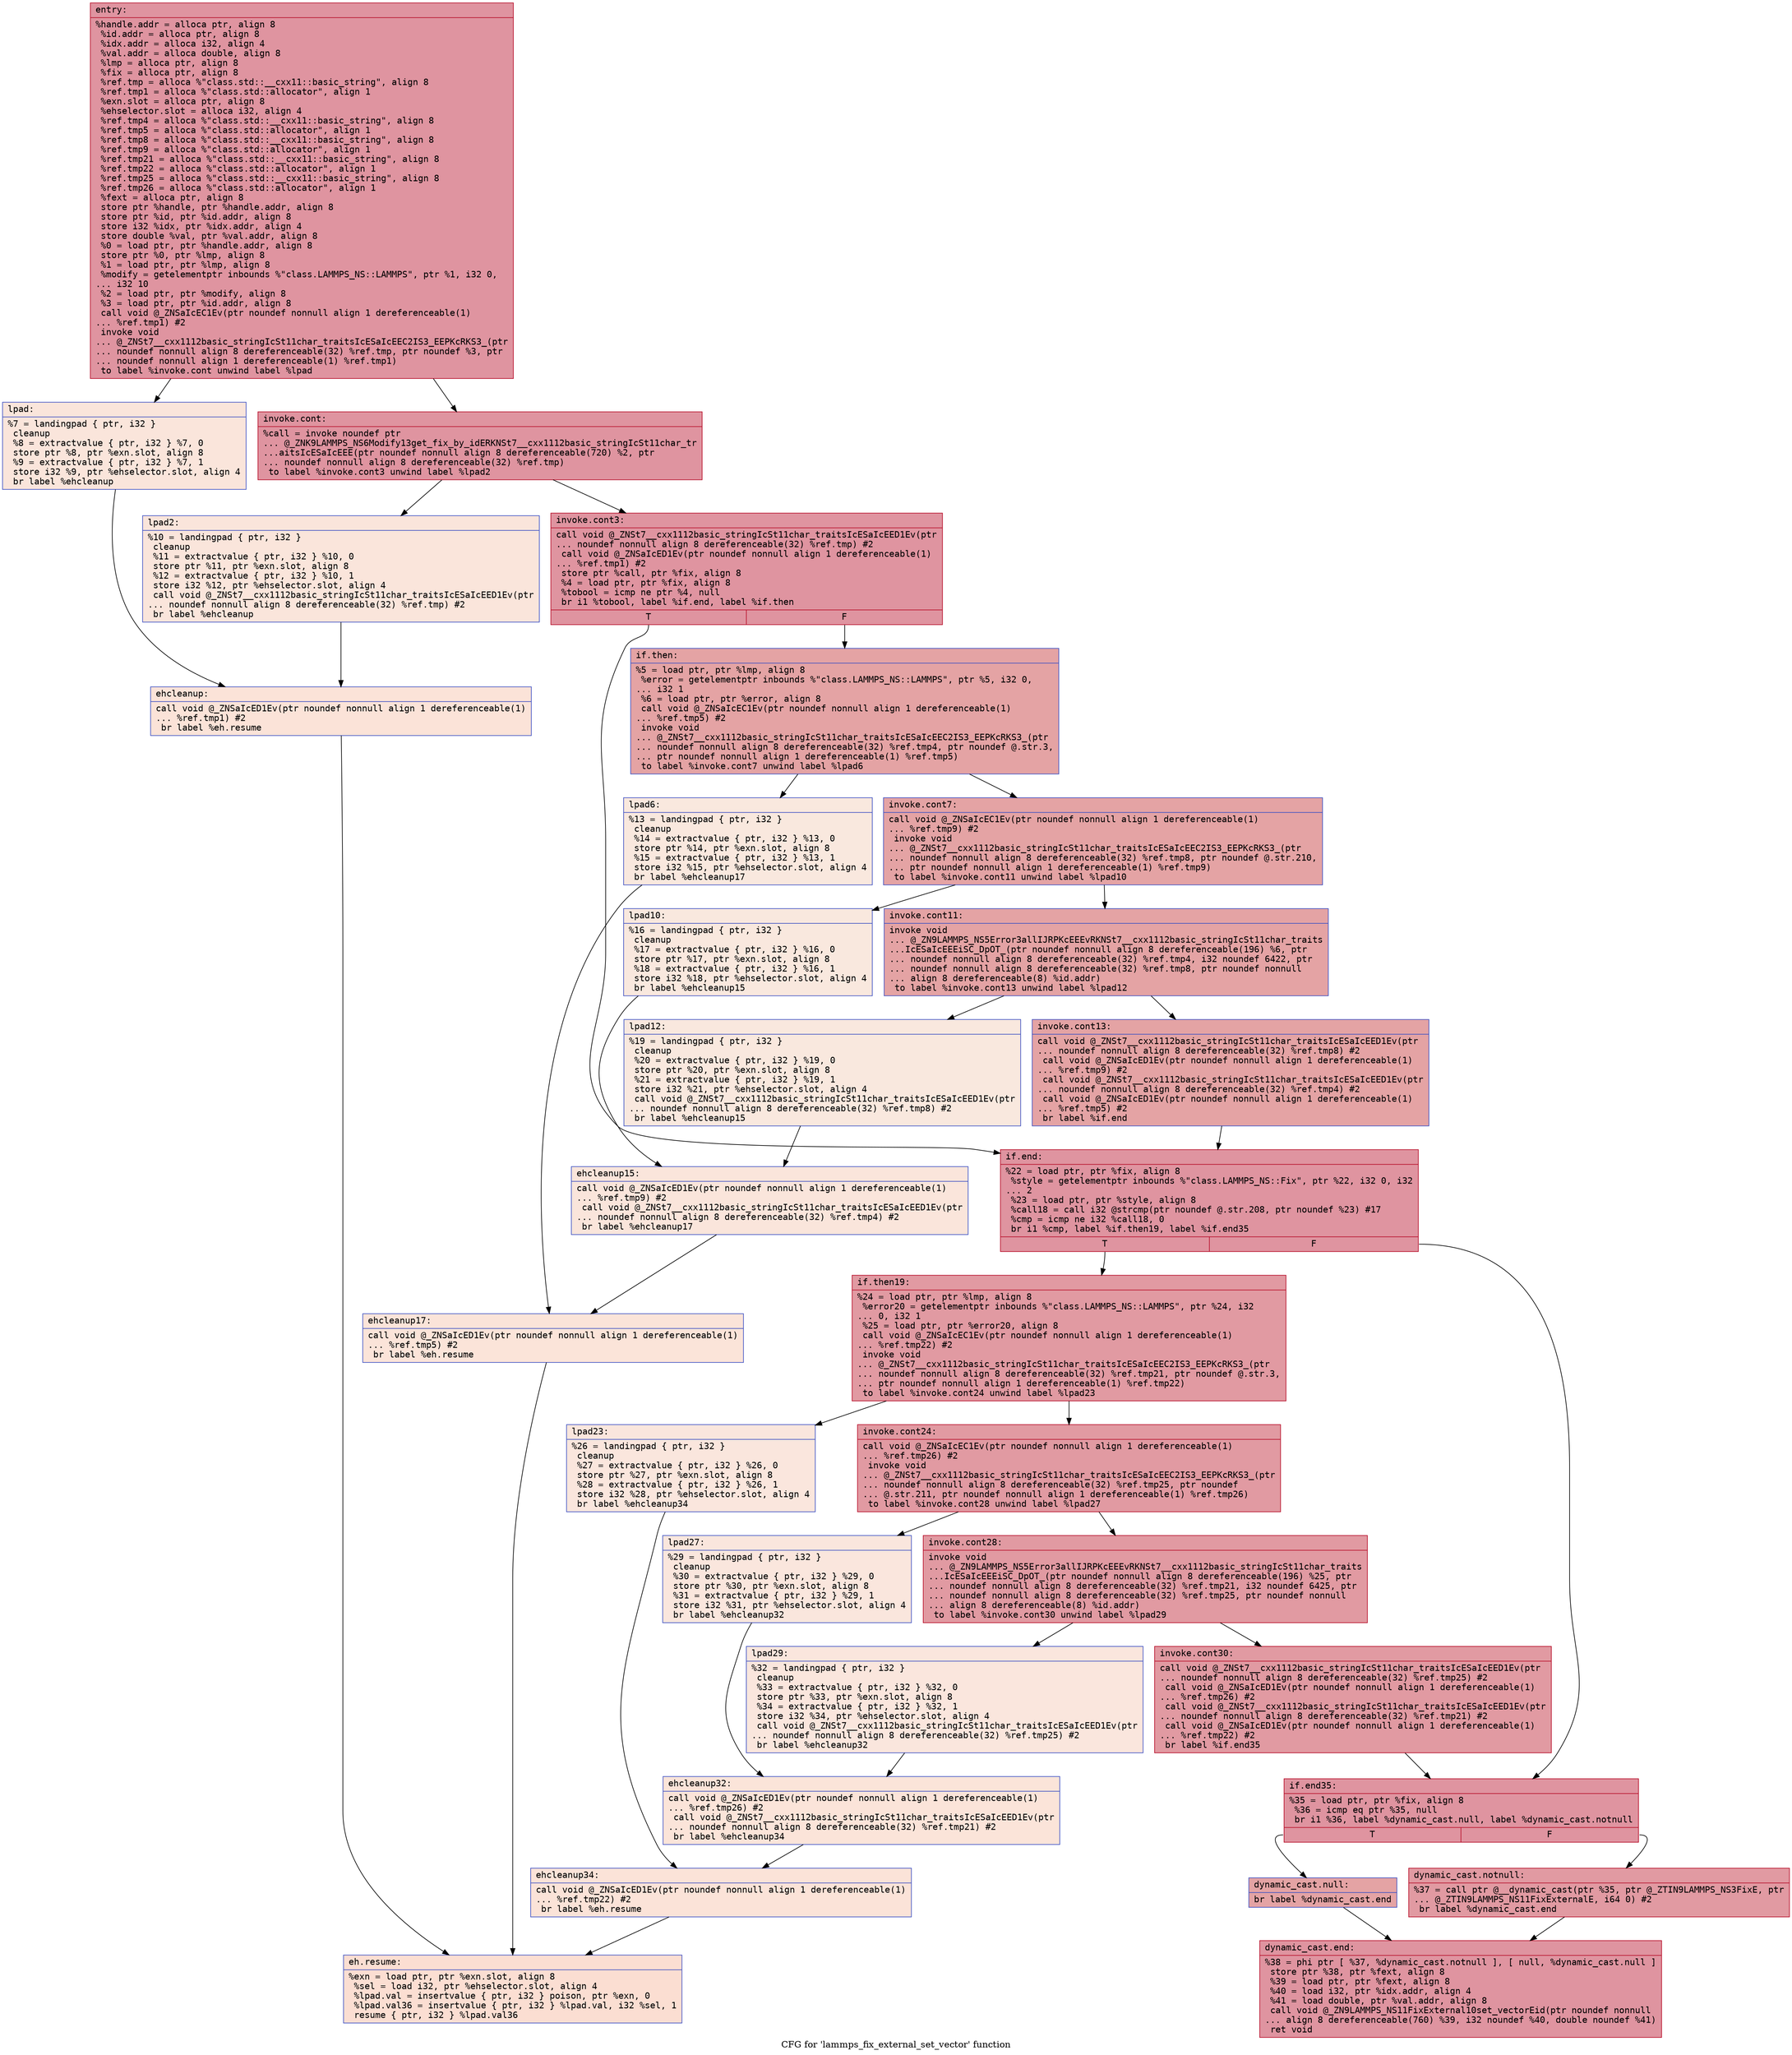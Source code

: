 digraph "CFG for 'lammps_fix_external_set_vector' function" {
	label="CFG for 'lammps_fix_external_set_vector' function";

	Node0x55bdf8182bb0 [shape=record,color="#b70d28ff", style=filled, fillcolor="#b70d2870" fontname="Courier",label="{entry:\l|  %handle.addr = alloca ptr, align 8\l  %id.addr = alloca ptr, align 8\l  %idx.addr = alloca i32, align 4\l  %val.addr = alloca double, align 8\l  %lmp = alloca ptr, align 8\l  %fix = alloca ptr, align 8\l  %ref.tmp = alloca %\"class.std::__cxx11::basic_string\", align 8\l  %ref.tmp1 = alloca %\"class.std::allocator\", align 1\l  %exn.slot = alloca ptr, align 8\l  %ehselector.slot = alloca i32, align 4\l  %ref.tmp4 = alloca %\"class.std::__cxx11::basic_string\", align 8\l  %ref.tmp5 = alloca %\"class.std::allocator\", align 1\l  %ref.tmp8 = alloca %\"class.std::__cxx11::basic_string\", align 8\l  %ref.tmp9 = alloca %\"class.std::allocator\", align 1\l  %ref.tmp21 = alloca %\"class.std::__cxx11::basic_string\", align 8\l  %ref.tmp22 = alloca %\"class.std::allocator\", align 1\l  %ref.tmp25 = alloca %\"class.std::__cxx11::basic_string\", align 8\l  %ref.tmp26 = alloca %\"class.std::allocator\", align 1\l  %fext = alloca ptr, align 8\l  store ptr %handle, ptr %handle.addr, align 8\l  store ptr %id, ptr %id.addr, align 8\l  store i32 %idx, ptr %idx.addr, align 4\l  store double %val, ptr %val.addr, align 8\l  %0 = load ptr, ptr %handle.addr, align 8\l  store ptr %0, ptr %lmp, align 8\l  %1 = load ptr, ptr %lmp, align 8\l  %modify = getelementptr inbounds %\"class.LAMMPS_NS::LAMMPS\", ptr %1, i32 0,\l... i32 10\l  %2 = load ptr, ptr %modify, align 8\l  %3 = load ptr, ptr %id.addr, align 8\l  call void @_ZNSaIcEC1Ev(ptr noundef nonnull align 1 dereferenceable(1)\l... %ref.tmp1) #2\l  invoke void\l... @_ZNSt7__cxx1112basic_stringIcSt11char_traitsIcESaIcEEC2IS3_EEPKcRKS3_(ptr\l... noundef nonnull align 8 dereferenceable(32) %ref.tmp, ptr noundef %3, ptr\l... noundef nonnull align 1 dereferenceable(1) %ref.tmp1)\l          to label %invoke.cont unwind label %lpad\l}"];
	Node0x55bdf8182bb0 -> Node0x55bdf81841b0[tooltip="entry -> invoke.cont\nProbability 100.00%" ];
	Node0x55bdf8182bb0 -> Node0x55bdf8184230[tooltip="entry -> lpad\nProbability 0.00%" ];
	Node0x55bdf81841b0 [shape=record,color="#b70d28ff", style=filled, fillcolor="#b70d2870" fontname="Courier",label="{invoke.cont:\l|  %call = invoke noundef ptr\l... @_ZNK9LAMMPS_NS6Modify13get_fix_by_idERKNSt7__cxx1112basic_stringIcSt11char_tr\l...aitsIcESaIcEEE(ptr noundef nonnull align 8 dereferenceable(720) %2, ptr\l... noundef nonnull align 8 dereferenceable(32) %ref.tmp)\l          to label %invoke.cont3 unwind label %lpad2\l}"];
	Node0x55bdf81841b0 -> Node0x55bdf8184160[tooltip="invoke.cont -> invoke.cont3\nProbability 100.00%" ];
	Node0x55bdf81841b0 -> Node0x55bdf8184530[tooltip="invoke.cont -> lpad2\nProbability 0.00%" ];
	Node0x55bdf8184160 [shape=record,color="#b70d28ff", style=filled, fillcolor="#b70d2870" fontname="Courier",label="{invoke.cont3:\l|  call void @_ZNSt7__cxx1112basic_stringIcSt11char_traitsIcESaIcEED1Ev(ptr\l... noundef nonnull align 8 dereferenceable(32) %ref.tmp) #2\l  call void @_ZNSaIcED1Ev(ptr noundef nonnull align 1 dereferenceable(1)\l... %ref.tmp1) #2\l  store ptr %call, ptr %fix, align 8\l  %4 = load ptr, ptr %fix, align 8\l  %tobool = icmp ne ptr %4, null\l  br i1 %tobool, label %if.end, label %if.then\l|{<s0>T|<s1>F}}"];
	Node0x55bdf8184160:s0 -> Node0x55bdf8184b90[tooltip="invoke.cont3 -> if.end\nProbability 62.50%" ];
	Node0x55bdf8184160:s1 -> Node0x55bdf8184c00[tooltip="invoke.cont3 -> if.then\nProbability 37.50%" ];
	Node0x55bdf8184c00 [shape=record,color="#3d50c3ff", style=filled, fillcolor="#c32e3170" fontname="Courier",label="{if.then:\l|  %5 = load ptr, ptr %lmp, align 8\l  %error = getelementptr inbounds %\"class.LAMMPS_NS::LAMMPS\", ptr %5, i32 0,\l... i32 1\l  %6 = load ptr, ptr %error, align 8\l  call void @_ZNSaIcEC1Ev(ptr noundef nonnull align 1 dereferenceable(1)\l... %ref.tmp5) #2\l  invoke void\l... @_ZNSt7__cxx1112basic_stringIcSt11char_traitsIcESaIcEEC2IS3_EEPKcRKS3_(ptr\l... noundef nonnull align 8 dereferenceable(32) %ref.tmp4, ptr noundef @.str.3,\l... ptr noundef nonnull align 1 dereferenceable(1) %ref.tmp5)\l          to label %invoke.cont7 unwind label %lpad6\l}"];
	Node0x55bdf8184c00 -> Node0x55bdf81850e0[tooltip="if.then -> invoke.cont7\nProbability 100.00%" ];
	Node0x55bdf8184c00 -> Node0x55bdf8185160[tooltip="if.then -> lpad6\nProbability 0.00%" ];
	Node0x55bdf81850e0 [shape=record,color="#3d50c3ff", style=filled, fillcolor="#c32e3170" fontname="Courier",label="{invoke.cont7:\l|  call void @_ZNSaIcEC1Ev(ptr noundef nonnull align 1 dereferenceable(1)\l... %ref.tmp9) #2\l  invoke void\l... @_ZNSt7__cxx1112basic_stringIcSt11char_traitsIcESaIcEEC2IS3_EEPKcRKS3_(ptr\l... noundef nonnull align 8 dereferenceable(32) %ref.tmp8, ptr noundef @.str.210,\l... ptr noundef nonnull align 1 dereferenceable(1) %ref.tmp9)\l          to label %invoke.cont11 unwind label %lpad10\l}"];
	Node0x55bdf81850e0 -> Node0x55bdf81854e0[tooltip="invoke.cont7 -> invoke.cont11\nProbability 100.00%" ];
	Node0x55bdf81850e0 -> Node0x55bdf8185530[tooltip="invoke.cont7 -> lpad10\nProbability 0.00%" ];
	Node0x55bdf81854e0 [shape=record,color="#3d50c3ff", style=filled, fillcolor="#c32e3170" fontname="Courier",label="{invoke.cont11:\l|  invoke void\l... @_ZN9LAMMPS_NS5Error3allIJRPKcEEEvRKNSt7__cxx1112basic_stringIcSt11char_traits\l...IcESaIcEEEiSC_DpOT_(ptr noundef nonnull align 8 dereferenceable(196) %6, ptr\l... noundef nonnull align 8 dereferenceable(32) %ref.tmp4, i32 noundef 6422, ptr\l... noundef nonnull align 8 dereferenceable(32) %ref.tmp8, ptr noundef nonnull\l... align 8 dereferenceable(8) %id.addr)\l          to label %invoke.cont13 unwind label %lpad12\l}"];
	Node0x55bdf81854e0 -> Node0x55bdf8185490[tooltip="invoke.cont11 -> invoke.cont13\nProbability 100.00%" ];
	Node0x55bdf81854e0 -> Node0x55bdf81857f0[tooltip="invoke.cont11 -> lpad12\nProbability 0.00%" ];
	Node0x55bdf8185490 [shape=record,color="#3d50c3ff", style=filled, fillcolor="#c32e3170" fontname="Courier",label="{invoke.cont13:\l|  call void @_ZNSt7__cxx1112basic_stringIcSt11char_traitsIcESaIcEED1Ev(ptr\l... noundef nonnull align 8 dereferenceable(32) %ref.tmp8) #2\l  call void @_ZNSaIcED1Ev(ptr noundef nonnull align 1 dereferenceable(1)\l... %ref.tmp9) #2\l  call void @_ZNSt7__cxx1112basic_stringIcSt11char_traitsIcESaIcEED1Ev(ptr\l... noundef nonnull align 8 dereferenceable(32) %ref.tmp4) #2\l  call void @_ZNSaIcED1Ev(ptr noundef nonnull align 1 dereferenceable(1)\l... %ref.tmp5) #2\l  br label %if.end\l}"];
	Node0x55bdf8185490 -> Node0x55bdf8184b90[tooltip="invoke.cont13 -> if.end\nProbability 100.00%" ];
	Node0x55bdf8184230 [shape=record,color="#3d50c3ff", style=filled, fillcolor="#f4c5ad70" fontname="Courier",label="{lpad:\l|  %7 = landingpad \{ ptr, i32 \}\l          cleanup\l  %8 = extractvalue \{ ptr, i32 \} %7, 0\l  store ptr %8, ptr %exn.slot, align 8\l  %9 = extractvalue \{ ptr, i32 \} %7, 1\l  store i32 %9, ptr %ehselector.slot, align 4\l  br label %ehcleanup\l}"];
	Node0x55bdf8184230 -> Node0x55bdf8186120[tooltip="lpad -> ehcleanup\nProbability 100.00%" ];
	Node0x55bdf8184530 [shape=record,color="#3d50c3ff", style=filled, fillcolor="#f4c5ad70" fontname="Courier",label="{lpad2:\l|  %10 = landingpad \{ ptr, i32 \}\l          cleanup\l  %11 = extractvalue \{ ptr, i32 \} %10, 0\l  store ptr %11, ptr %exn.slot, align 8\l  %12 = extractvalue \{ ptr, i32 \} %10, 1\l  store i32 %12, ptr %ehselector.slot, align 4\l  call void @_ZNSt7__cxx1112basic_stringIcSt11char_traitsIcESaIcEED1Ev(ptr\l... noundef nonnull align 8 dereferenceable(32) %ref.tmp) #2\l  br label %ehcleanup\l}"];
	Node0x55bdf8184530 -> Node0x55bdf8186120[tooltip="lpad2 -> ehcleanup\nProbability 100.00%" ];
	Node0x55bdf8186120 [shape=record,color="#3d50c3ff", style=filled, fillcolor="#f6bfa670" fontname="Courier",label="{ehcleanup:\l|  call void @_ZNSaIcED1Ev(ptr noundef nonnull align 1 dereferenceable(1)\l... %ref.tmp1) #2\l  br label %eh.resume\l}"];
	Node0x55bdf8186120 -> Node0x55bdf81866d0[tooltip="ehcleanup -> eh.resume\nProbability 100.00%" ];
	Node0x55bdf8185160 [shape=record,color="#3d50c3ff", style=filled, fillcolor="#f2cab570" fontname="Courier",label="{lpad6:\l|  %13 = landingpad \{ ptr, i32 \}\l          cleanup\l  %14 = extractvalue \{ ptr, i32 \} %13, 0\l  store ptr %14, ptr %exn.slot, align 8\l  %15 = extractvalue \{ ptr, i32 \} %13, 1\l  store i32 %15, ptr %ehselector.slot, align 4\l  br label %ehcleanup17\l}"];
	Node0x55bdf8185160 -> Node0x55bdf8186a20[tooltip="lpad6 -> ehcleanup17\nProbability 100.00%" ];
	Node0x55bdf8185530 [shape=record,color="#3d50c3ff", style=filled, fillcolor="#f2cab570" fontname="Courier",label="{lpad10:\l|  %16 = landingpad \{ ptr, i32 \}\l          cleanup\l  %17 = extractvalue \{ ptr, i32 \} %16, 0\l  store ptr %17, ptr %exn.slot, align 8\l  %18 = extractvalue \{ ptr, i32 \} %16, 1\l  store i32 %18, ptr %ehselector.slot, align 4\l  br label %ehcleanup15\l}"];
	Node0x55bdf8185530 -> Node0x55bdf8186df0[tooltip="lpad10 -> ehcleanup15\nProbability 100.00%" ];
	Node0x55bdf81857f0 [shape=record,color="#3d50c3ff", style=filled, fillcolor="#f2cab570" fontname="Courier",label="{lpad12:\l|  %19 = landingpad \{ ptr, i32 \}\l          cleanup\l  %20 = extractvalue \{ ptr, i32 \} %19, 0\l  store ptr %20, ptr %exn.slot, align 8\l  %21 = extractvalue \{ ptr, i32 \} %19, 1\l  store i32 %21, ptr %ehselector.slot, align 4\l  call void @_ZNSt7__cxx1112basic_stringIcSt11char_traitsIcESaIcEED1Ev(ptr\l... noundef nonnull align 8 dereferenceable(32) %ref.tmp8) #2\l  br label %ehcleanup15\l}"];
	Node0x55bdf81857f0 -> Node0x55bdf8186df0[tooltip="lpad12 -> ehcleanup15\nProbability 100.00%" ];
	Node0x55bdf8186df0 [shape=record,color="#3d50c3ff", style=filled, fillcolor="#f4c5ad70" fontname="Courier",label="{ehcleanup15:\l|  call void @_ZNSaIcED1Ev(ptr noundef nonnull align 1 dereferenceable(1)\l... %ref.tmp9) #2\l  call void @_ZNSt7__cxx1112basic_stringIcSt11char_traitsIcESaIcEED1Ev(ptr\l... noundef nonnull align 8 dereferenceable(32) %ref.tmp4) #2\l  br label %ehcleanup17\l}"];
	Node0x55bdf8186df0 -> Node0x55bdf8186a20[tooltip="ehcleanup15 -> ehcleanup17\nProbability 100.00%" ];
	Node0x55bdf8186a20 [shape=record,color="#3d50c3ff", style=filled, fillcolor="#f5c1a970" fontname="Courier",label="{ehcleanup17:\l|  call void @_ZNSaIcED1Ev(ptr noundef nonnull align 1 dereferenceable(1)\l... %ref.tmp5) #2\l  br label %eh.resume\l}"];
	Node0x55bdf8186a20 -> Node0x55bdf81866d0[tooltip="ehcleanup17 -> eh.resume\nProbability 100.00%" ];
	Node0x55bdf8184b90 [shape=record,color="#b70d28ff", style=filled, fillcolor="#b70d2870" fontname="Courier",label="{if.end:\l|  %22 = load ptr, ptr %fix, align 8\l  %style = getelementptr inbounds %\"class.LAMMPS_NS::Fix\", ptr %22, i32 0, i32\l... 2\l  %23 = load ptr, ptr %style, align 8\l  %call18 = call i32 @strcmp(ptr noundef @.str.208, ptr noundef %23) #17\l  %cmp = icmp ne i32 %call18, 0\l  br i1 %cmp, label %if.then19, label %if.end35\l|{<s0>T|<s1>F}}"];
	Node0x55bdf8184b90:s0 -> Node0x55bdf8187b30[tooltip="if.end -> if.then19\nProbability 62.50%" ];
	Node0x55bdf8184b90:s1 -> Node0x55bdf8187b80[tooltip="if.end -> if.end35\nProbability 37.50%" ];
	Node0x55bdf8187b30 [shape=record,color="#b70d28ff", style=filled, fillcolor="#bb1b2c70" fontname="Courier",label="{if.then19:\l|  %24 = load ptr, ptr %lmp, align 8\l  %error20 = getelementptr inbounds %\"class.LAMMPS_NS::LAMMPS\", ptr %24, i32\l... 0, i32 1\l  %25 = load ptr, ptr %error20, align 8\l  call void @_ZNSaIcEC1Ev(ptr noundef nonnull align 1 dereferenceable(1)\l... %ref.tmp22) #2\l  invoke void\l... @_ZNSt7__cxx1112basic_stringIcSt11char_traitsIcESaIcEEC2IS3_EEPKcRKS3_(ptr\l... noundef nonnull align 8 dereferenceable(32) %ref.tmp21, ptr noundef @.str.3,\l... ptr noundef nonnull align 1 dereferenceable(1) %ref.tmp22)\l          to label %invoke.cont24 unwind label %lpad23\l}"];
	Node0x55bdf8187b30 -> Node0x55bdf8188310[tooltip="if.then19 -> invoke.cont24\nProbability 100.00%" ];
	Node0x55bdf8187b30 -> Node0x55bdf8188390[tooltip="if.then19 -> lpad23\nProbability 0.00%" ];
	Node0x55bdf8188310 [shape=record,color="#b70d28ff", style=filled, fillcolor="#bb1b2c70" fontname="Courier",label="{invoke.cont24:\l|  call void @_ZNSaIcEC1Ev(ptr noundef nonnull align 1 dereferenceable(1)\l... %ref.tmp26) #2\l  invoke void\l... @_ZNSt7__cxx1112basic_stringIcSt11char_traitsIcESaIcEEC2IS3_EEPKcRKS3_(ptr\l... noundef nonnull align 8 dereferenceable(32) %ref.tmp25, ptr noundef\l... @.str.211, ptr noundef nonnull align 1 dereferenceable(1) %ref.tmp26)\l          to label %invoke.cont28 unwind label %lpad27\l}"];
	Node0x55bdf8188310 -> Node0x55bdf81886b0[tooltip="invoke.cont24 -> invoke.cont28\nProbability 100.00%" ];
	Node0x55bdf8188310 -> Node0x55bdf8188700[tooltip="invoke.cont24 -> lpad27\nProbability 0.00%" ];
	Node0x55bdf81886b0 [shape=record,color="#b70d28ff", style=filled, fillcolor="#bb1b2c70" fontname="Courier",label="{invoke.cont28:\l|  invoke void\l... @_ZN9LAMMPS_NS5Error3allIJRPKcEEEvRKNSt7__cxx1112basic_stringIcSt11char_traits\l...IcESaIcEEEiSC_DpOT_(ptr noundef nonnull align 8 dereferenceable(196) %25, ptr\l... noundef nonnull align 8 dereferenceable(32) %ref.tmp21, i32 noundef 6425, ptr\l... noundef nonnull align 8 dereferenceable(32) %ref.tmp25, ptr noundef nonnull\l... align 8 dereferenceable(8) %id.addr)\l          to label %invoke.cont30 unwind label %lpad29\l}"];
	Node0x55bdf81886b0 -> Node0x55bdf8188660[tooltip="invoke.cont28 -> invoke.cont30\nProbability 100.00%" ];
	Node0x55bdf81886b0 -> Node0x55bdf8188a30[tooltip="invoke.cont28 -> lpad29\nProbability 0.00%" ];
	Node0x55bdf8188660 [shape=record,color="#b70d28ff", style=filled, fillcolor="#bb1b2c70" fontname="Courier",label="{invoke.cont30:\l|  call void @_ZNSt7__cxx1112basic_stringIcSt11char_traitsIcESaIcEED1Ev(ptr\l... noundef nonnull align 8 dereferenceable(32) %ref.tmp25) #2\l  call void @_ZNSaIcED1Ev(ptr noundef nonnull align 1 dereferenceable(1)\l... %ref.tmp26) #2\l  call void @_ZNSt7__cxx1112basic_stringIcSt11char_traitsIcESaIcEED1Ev(ptr\l... noundef nonnull align 8 dereferenceable(32) %ref.tmp21) #2\l  call void @_ZNSaIcED1Ev(ptr noundef nonnull align 1 dereferenceable(1)\l... %ref.tmp22) #2\l  br label %if.end35\l}"];
	Node0x55bdf8188660 -> Node0x55bdf8187b80[tooltip="invoke.cont30 -> if.end35\nProbability 100.00%" ];
	Node0x55bdf8188390 [shape=record,color="#3d50c3ff", style=filled, fillcolor="#f3c7b170" fontname="Courier",label="{lpad23:\l|  %26 = landingpad \{ ptr, i32 \}\l          cleanup\l  %27 = extractvalue \{ ptr, i32 \} %26, 0\l  store ptr %27, ptr %exn.slot, align 8\l  %28 = extractvalue \{ ptr, i32 \} %26, 1\l  store i32 %28, ptr %ehselector.slot, align 4\l  br label %ehcleanup34\l}"];
	Node0x55bdf8188390 -> Node0x55bdf81893d0[tooltip="lpad23 -> ehcleanup34\nProbability 100.00%" ];
	Node0x55bdf8188700 [shape=record,color="#3d50c3ff", style=filled, fillcolor="#f3c7b170" fontname="Courier",label="{lpad27:\l|  %29 = landingpad \{ ptr, i32 \}\l          cleanup\l  %30 = extractvalue \{ ptr, i32 \} %29, 0\l  store ptr %30, ptr %exn.slot, align 8\l  %31 = extractvalue \{ ptr, i32 \} %29, 1\l  store i32 %31, ptr %ehselector.slot, align 4\l  br label %ehcleanup32\l}"];
	Node0x55bdf8188700 -> Node0x55bdf81896d0[tooltip="lpad27 -> ehcleanup32\nProbability 100.00%" ];
	Node0x55bdf8188a30 [shape=record,color="#3d50c3ff", style=filled, fillcolor="#f3c7b170" fontname="Courier",label="{lpad29:\l|  %32 = landingpad \{ ptr, i32 \}\l          cleanup\l  %33 = extractvalue \{ ptr, i32 \} %32, 0\l  store ptr %33, ptr %exn.slot, align 8\l  %34 = extractvalue \{ ptr, i32 \} %32, 1\l  store i32 %34, ptr %ehselector.slot, align 4\l  call void @_ZNSt7__cxx1112basic_stringIcSt11char_traitsIcESaIcEED1Ev(ptr\l... noundef nonnull align 8 dereferenceable(32) %ref.tmp25) #2\l  br label %ehcleanup32\l}"];
	Node0x55bdf8188a30 -> Node0x55bdf81896d0[tooltip="lpad29 -> ehcleanup32\nProbability 100.00%" ];
	Node0x55bdf81896d0 [shape=record,color="#3d50c3ff", style=filled, fillcolor="#f5c1a970" fontname="Courier",label="{ehcleanup32:\l|  call void @_ZNSaIcED1Ev(ptr noundef nonnull align 1 dereferenceable(1)\l... %ref.tmp26) #2\l  call void @_ZNSt7__cxx1112basic_stringIcSt11char_traitsIcESaIcEED1Ev(ptr\l... noundef nonnull align 8 dereferenceable(32) %ref.tmp21) #2\l  br label %ehcleanup34\l}"];
	Node0x55bdf81896d0 -> Node0x55bdf81893d0[tooltip="ehcleanup32 -> ehcleanup34\nProbability 100.00%" ];
	Node0x55bdf81893d0 [shape=record,color="#3d50c3ff", style=filled, fillcolor="#f6bfa670" fontname="Courier",label="{ehcleanup34:\l|  call void @_ZNSaIcED1Ev(ptr noundef nonnull align 1 dereferenceable(1)\l... %ref.tmp22) #2\l  br label %eh.resume\l}"];
	Node0x55bdf81893d0 -> Node0x55bdf81866d0[tooltip="ehcleanup34 -> eh.resume\nProbability 100.00%" ];
	Node0x55bdf8187b80 [shape=record,color="#b70d28ff", style=filled, fillcolor="#b70d2870" fontname="Courier",label="{if.end35:\l|  %35 = load ptr, ptr %fix, align 8\l  %36 = icmp eq ptr %35, null\l  br i1 %36, label %dynamic_cast.null, label %dynamic_cast.notnull\l|{<s0>T|<s1>F}}"];
	Node0x55bdf8187b80:s0 -> Node0x55bdf818a160[tooltip="if.end35 -> dynamic_cast.null\nProbability 37.50%" ];
	Node0x55bdf8187b80:s1 -> Node0x55bdf818a1e0[tooltip="if.end35 -> dynamic_cast.notnull\nProbability 62.50%" ];
	Node0x55bdf818a1e0 [shape=record,color="#b70d28ff", style=filled, fillcolor="#bb1b2c70" fontname="Courier",label="{dynamic_cast.notnull:\l|  %37 = call ptr @__dynamic_cast(ptr %35, ptr @_ZTIN9LAMMPS_NS3FixE, ptr\l... @_ZTIN9LAMMPS_NS11FixExternalE, i64 0) #2\l  br label %dynamic_cast.end\l}"];
	Node0x55bdf818a1e0 -> Node0x55bdf818a520[tooltip="dynamic_cast.notnull -> dynamic_cast.end\nProbability 100.00%" ];
	Node0x55bdf818a160 [shape=record,color="#3d50c3ff", style=filled, fillcolor="#c32e3170" fontname="Courier",label="{dynamic_cast.null:\l|  br label %dynamic_cast.end\l}"];
	Node0x55bdf818a160 -> Node0x55bdf818a520[tooltip="dynamic_cast.null -> dynamic_cast.end\nProbability 100.00%" ];
	Node0x55bdf818a520 [shape=record,color="#b70d28ff", style=filled, fillcolor="#b70d2870" fontname="Courier",label="{dynamic_cast.end:\l|  %38 = phi ptr [ %37, %dynamic_cast.notnull ], [ null, %dynamic_cast.null ]\l  store ptr %38, ptr %fext, align 8\l  %39 = load ptr, ptr %fext, align 8\l  %40 = load i32, ptr %idx.addr, align 4\l  %41 = load double, ptr %val.addr, align 8\l  call void @_ZN9LAMMPS_NS11FixExternal10set_vectorEid(ptr noundef nonnull\l... align 8 dereferenceable(760) %39, i32 noundef %40, double noundef %41)\l  ret void\l}"];
	Node0x55bdf81866d0 [shape=record,color="#3d50c3ff", style=filled, fillcolor="#f7b59970" fontname="Courier",label="{eh.resume:\l|  %exn = load ptr, ptr %exn.slot, align 8\l  %sel = load i32, ptr %ehselector.slot, align 4\l  %lpad.val = insertvalue \{ ptr, i32 \} poison, ptr %exn, 0\l  %lpad.val36 = insertvalue \{ ptr, i32 \} %lpad.val, i32 %sel, 1\l  resume \{ ptr, i32 \} %lpad.val36\l}"];
}
